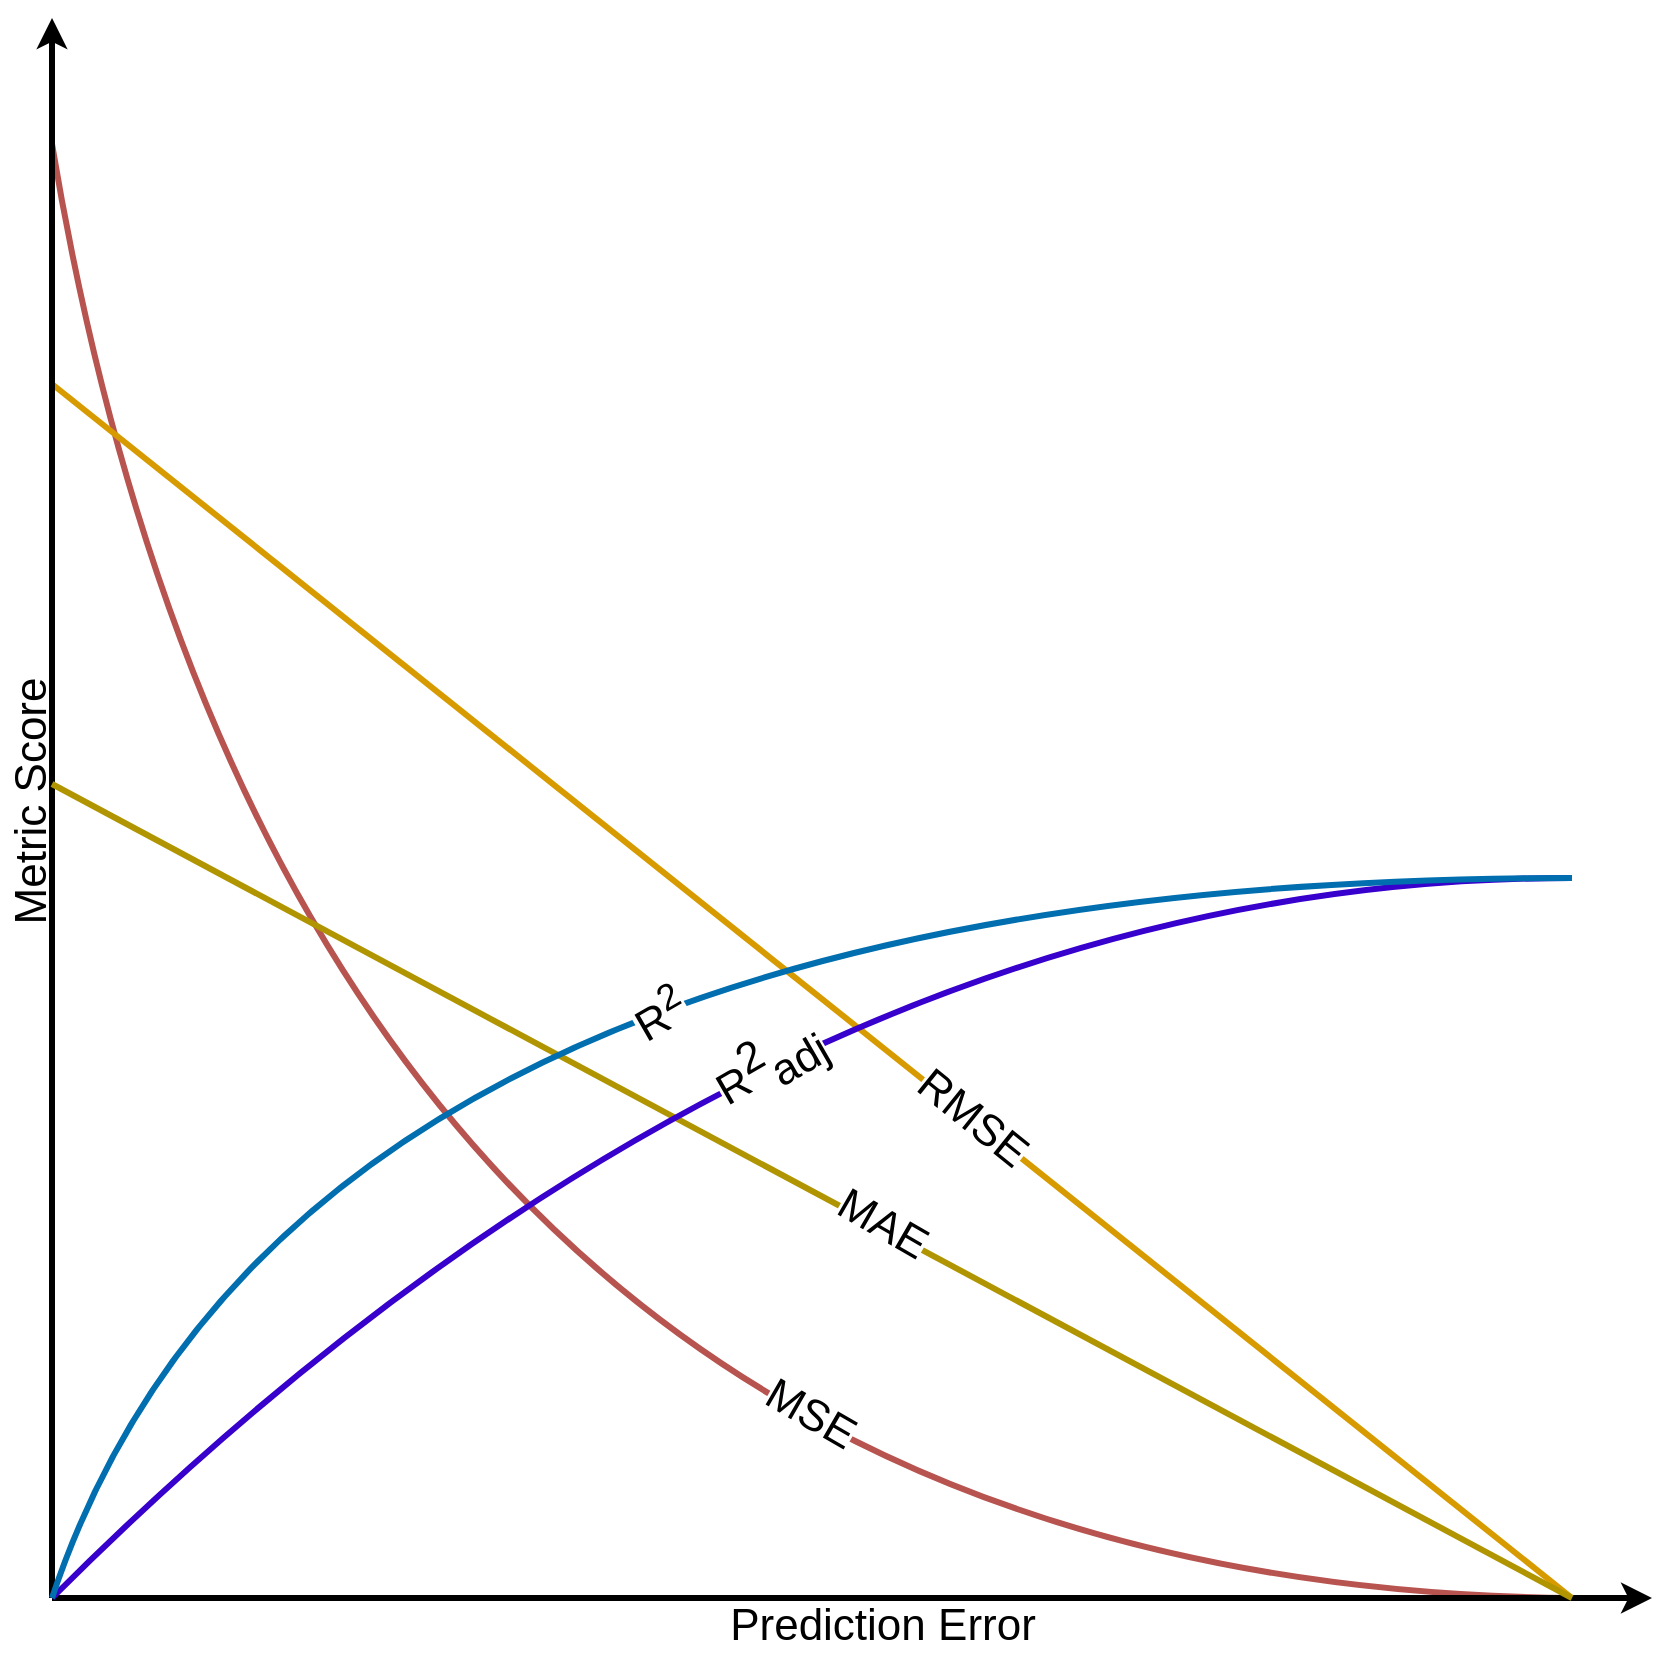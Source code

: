 <mxfile version="17.5.0" type="github" pages="5">
  <diagram id="z2N9gN3WGw-sZ6-IOZhw" name="Page-3">
    <mxGraphModel dx="2014" dy="1108" grid="1" gridSize="10" guides="1" tooltips="1" connect="1" arrows="1" fold="1" page="1" pageScale="1" pageWidth="1169" pageHeight="827" math="0" shadow="0">
      <root>
        <mxCell id="0" />
        <mxCell id="1" parent="0" />
        <mxCell id="qQsORBKU5OGHlZi1yBiE-4" value="" style="endArrow=none;html=1;curved=1;fillColor=#f8cecc;strokeColor=#b85450;strokeWidth=3;" parent="1" edge="1">
          <mxGeometry width="50" height="50" relative="1" as="geometry">
            <mxPoint x="41" y="71" as="sourcePoint" />
            <mxPoint x="801" y="798" as="targetPoint" />
            <Array as="points">
              <mxPoint x="161" y="791" />
            </Array>
          </mxGeometry>
        </mxCell>
        <mxCell id="qQsORBKU5OGHlZi1yBiE-3" value="Metric Score" style="text;html=1;align=center;verticalAlign=middle;resizable=0;points=[];autosize=1;strokeColor=none;fillColor=none;rotation=-90;fontSize=22;" parent="1" vertex="1">
          <mxGeometry x="-39" y="385" width="140" height="30" as="geometry" />
        </mxCell>
        <mxCell id="qQsORBKU5OGHlZi1yBiE-6" value="" style="endArrow=none;html=1;curved=1;fillColor=#ffcd28;strokeColor=#d79b00;gradientColor=#ffa500;strokeWidth=3;" parent="1" edge="1">
          <mxGeometry width="50" height="50" relative="1" as="geometry">
            <mxPoint x="41" y="191" as="sourcePoint" />
            <mxPoint x="801" y="798" as="targetPoint" />
          </mxGeometry>
        </mxCell>
        <mxCell id="qQsORBKU5OGHlZi1yBiE-8" value="MSE" style="text;html=1;align=center;verticalAlign=middle;resizable=0;points=[];autosize=1;strokeColor=none;fillColor=none;rotation=30;labelBackgroundColor=default;fontSize=22;" parent="1" vertex="1">
          <mxGeometry x="390" y="691" width="60" height="30" as="geometry" />
        </mxCell>
        <mxCell id="qQsORBKU5OGHlZi1yBiE-12" value="Prediction Error" style="text;html=1;align=center;verticalAlign=middle;resizable=0;points=[];autosize=1;strokeColor=none;fillColor=none;rotation=0;fontSize=22;" parent="1" vertex="1">
          <mxGeometry x="371" y="797" width="170" height="30" as="geometry" />
        </mxCell>
        <mxCell id="qQsORBKU5OGHlZi1yBiE-2" value="" style="endArrow=classic;html=1;rounded=0;endFill=1;strokeWidth=3;" parent="1" edge="1">
          <mxGeometry width="50" height="50" relative="1" as="geometry">
            <mxPoint x="41" y="798" as="sourcePoint" />
            <mxPoint x="841" y="798" as="targetPoint" />
          </mxGeometry>
        </mxCell>
        <mxCell id="qQsORBKU5OGHlZi1yBiE-1" value="" style="endArrow=classic;html=1;rounded=0;endFill=1;strokeWidth=3;" parent="1" edge="1">
          <mxGeometry width="50" height="50" relative="1" as="geometry">
            <mxPoint x="41" y="798" as="sourcePoint" />
            <mxPoint x="41" y="8" as="targetPoint" />
          </mxGeometry>
        </mxCell>
        <mxCell id="Vvd2NUFjgj2vbaYmQxqW-1" value="" style="endArrow=none;html=1;curved=1;fillColor=#e3c800;strokeColor=#B09500;strokeWidth=3;" parent="1" edge="1">
          <mxGeometry width="50" height="50" relative="1" as="geometry">
            <mxPoint x="41" y="391" as="sourcePoint" />
            <mxPoint x="801" y="798" as="targetPoint" />
          </mxGeometry>
        </mxCell>
        <mxCell id="qQsORBKU5OGHlZi1yBiE-7" value="MAE" style="text;html=1;align=center;verticalAlign=middle;resizable=0;points=[];autosize=1;strokeColor=none;fillColor=none;rotation=30;labelBackgroundColor=default;fontSize=22;" parent="1" vertex="1">
          <mxGeometry x="426" y="596" width="60" height="30" as="geometry" />
        </mxCell>
        <mxCell id="Vvd2NUFjgj2vbaYmQxqW-6" value="RMSE" style="text;html=1;align=center;verticalAlign=middle;resizable=0;points=[];autosize=1;strokeColor=none;fillColor=none;rotation=38.9;labelBackgroundColor=default;fontSize=22;" parent="1" vertex="1">
          <mxGeometry x="461" y="543" width="80" height="30" as="geometry" />
        </mxCell>
        <mxCell id="Vvd2NUFjgj2vbaYmQxqW-11" value="" style="endArrow=none;html=1;fontSize=22;curved=1;fillColor=#6a00ff;strokeColor=#3700CC;endFill=0;strokeWidth=3;" parent="1" edge="1">
          <mxGeometry relative="1" as="geometry">
            <mxPoint x="41" y="798" as="sourcePoint" />
            <mxPoint x="801" y="438" as="targetPoint" />
            <Array as="points">
              <mxPoint x="401" y="438" />
            </Array>
          </mxGeometry>
        </mxCell>
        <mxCell id="Vvd2NUFjgj2vbaYmQxqW-12" value="R&lt;sup style=&quot;font-size: 22px&quot;&gt;2&lt;/sup&gt;&lt;sub style=&quot;font-size: 22px&quot;&gt;adj&lt;/sub&gt;" style="edgeLabel;resizable=0;html=1;align=center;verticalAlign=middle;labelBackgroundColor=default;labelBorderColor=none;fontSize=22;fillColor=default;rotation=-30;fontColor=default;" parent="Vvd2NUFjgj2vbaYmQxqW-11" connectable="0" vertex="1">
          <mxGeometry relative="1" as="geometry">
            <mxPoint x="36" y="54" as="offset" />
          </mxGeometry>
        </mxCell>
        <mxCell id="Vvd2NUFjgj2vbaYmQxqW-13" value="" style="endArrow=none;html=1;fontSize=22;curved=1;fillColor=#1ba1e2;strokeColor=#006EAF;endFill=0;strokeWidth=3;" parent="1" edge="1">
          <mxGeometry relative="1" as="geometry">
            <mxPoint x="41" y="798" as="sourcePoint" />
            <mxPoint x="801" y="438" as="targetPoint" />
            <Array as="points">
              <mxPoint x="161" y="438" />
            </Array>
          </mxGeometry>
        </mxCell>
        <mxCell id="Vvd2NUFjgj2vbaYmQxqW-14" value="R&lt;sup&gt;2&lt;/sup&gt;" style="edgeLabel;resizable=0;html=1;align=center;verticalAlign=middle;labelBackgroundColor=default;labelBorderColor=none;fontSize=22;fillColor=default;rotation=-30;fontColor=default;" parent="Vvd2NUFjgj2vbaYmQxqW-13" connectable="0" vertex="1">
          <mxGeometry relative="1" as="geometry">
            <mxPoint x="53" y="67" as="offset" />
          </mxGeometry>
        </mxCell>
      </root>
    </mxGraphModel>
  </diagram>
  <diagram id="OWfFTOrRbnpwgqYN-iP6" name="Page-4">
    <mxGraphModel dx="1389" dy="764" grid="1" gridSize="10" guides="1" tooltips="1" connect="1" arrows="1" fold="1" page="1" pageScale="1" pageWidth="1169" pageHeight="827" math="0" shadow="0">
      <root>
        <mxCell id="0" />
        <mxCell id="1" parent="0" />
        <mxCell id="aOyfbPovYlU6fVNI1N1u-1" value="" style="endArrow=none;html=1;curved=1;fillColor=#f8cecc;strokeColor=#b85450;strokeWidth=3;" edge="1" parent="1">
          <mxGeometry width="50" height="50" relative="1" as="geometry">
            <mxPoint x="801" y="71" as="sourcePoint" />
            <mxPoint x="41" y="798" as="targetPoint" />
            <Array as="points">
              <mxPoint x="681" y="791" />
            </Array>
          </mxGeometry>
        </mxCell>
        <mxCell id="aOyfbPovYlU6fVNI1N1u-2" value="Prediction Error" style="text;html=1;align=center;verticalAlign=middle;resizable=0;points=[];autosize=1;strokeColor=none;fillColor=none;rotation=-90;fontSize=22;" vertex="1" parent="1">
          <mxGeometry x="-54" y="385" width="170" height="30" as="geometry" />
        </mxCell>
        <mxCell id="aOyfbPovYlU6fVNI1N1u-3" value="" style="endArrow=none;html=1;curved=1;fillColor=#ffcd28;strokeColor=#d79b00;gradientColor=#ffa500;strokeWidth=3;startArrow=none;" edge="1" parent="1" source="aOyfbPovYlU6fVNI1N1u-10">
          <mxGeometry width="50" height="50" relative="1" as="geometry">
            <mxPoint x="801" y="191" as="sourcePoint" />
            <mxPoint x="41" y="798" as="targetPoint" />
          </mxGeometry>
        </mxCell>
        <mxCell id="aOyfbPovYlU6fVNI1N1u-4" value="MSE" style="text;html=1;align=center;verticalAlign=middle;resizable=0;points=[];autosize=1;strokeColor=none;fillColor=none;rotation=-20;labelBackgroundColor=default;fontSize=22;" vertex="1" parent="1">
          <mxGeometry x="269" y="744" width="60" height="30" as="geometry" />
        </mxCell>
        <mxCell id="aOyfbPovYlU6fVNI1N1u-5" value="Metric Score" style="text;html=1;align=center;verticalAlign=middle;resizable=0;points=[];autosize=1;strokeColor=none;fillColor=none;rotation=0;fontSize=22;" vertex="1" parent="1">
          <mxGeometry x="386" y="797" width="140" height="30" as="geometry" />
        </mxCell>
        <mxCell id="aOyfbPovYlU6fVNI1N1u-8" value="" style="endArrow=none;html=1;curved=1;fillColor=#e3c800;strokeColor=#B09500;strokeWidth=3;startArrow=none;" edge="1" parent="1" source="aOyfbPovYlU6fVNI1N1u-9">
          <mxGeometry width="50" height="50" relative="1" as="geometry">
            <mxPoint x="801" y="391" as="sourcePoint" />
            <mxPoint x="41" y="798" as="targetPoint" />
          </mxGeometry>
        </mxCell>
        <mxCell id="aOyfbPovYlU6fVNI1N1u-11" value="" style="endArrow=none;html=1;fontSize=22;curved=1;fillColor=#6a00ff;strokeColor=#3700CC;endFill=0;strokeWidth=3;" edge="1" parent="1">
          <mxGeometry relative="1" as="geometry">
            <mxPoint x="41" y="480" as="sourcePoint" />
            <mxPoint x="801" y="798" as="targetPoint" />
            <Array as="points">
              <mxPoint x="460" y="660" />
            </Array>
          </mxGeometry>
        </mxCell>
        <mxCell id="aOyfbPovYlU6fVNI1N1u-12" value="R&lt;sup style=&quot;font-size: 22px&quot;&gt;2&lt;/sup&gt;&lt;sub style=&quot;font-size: 22px&quot;&gt;adj&lt;/sub&gt;" style="edgeLabel;resizable=0;html=1;align=center;verticalAlign=middle;labelBackgroundColor=default;labelBorderColor=none;fontSize=22;fillColor=default;rotation=20;fontColor=default;" connectable="0" vertex="1" parent="aOyfbPovYlU6fVNI1N1u-11">
          <mxGeometry relative="1" as="geometry">
            <mxPoint x="-240" y="-103" as="offset" />
          </mxGeometry>
        </mxCell>
        <mxCell id="aOyfbPovYlU6fVNI1N1u-13" value="" style="endArrow=none;html=1;fontSize=22;curved=1;fillColor=#1ba1e2;strokeColor=#006EAF;endFill=0;strokeWidth=3;" edge="1" parent="1">
          <mxGeometry relative="1" as="geometry">
            <mxPoint x="40" y="520" as="sourcePoint" />
            <mxPoint x="801" y="798" as="targetPoint" />
            <Array as="points" />
          </mxGeometry>
        </mxCell>
        <mxCell id="aOyfbPovYlU6fVNI1N1u-14" value="R&lt;sup&gt;2&lt;/sup&gt;" style="edgeLabel;resizable=0;html=1;align=center;verticalAlign=middle;labelBackgroundColor=default;labelBorderColor=none;fontSize=22;fillColor=default;rotation=25;fontColor=default;" connectable="0" vertex="1" parent="aOyfbPovYlU6fVNI1N1u-13">
          <mxGeometry relative="1" as="geometry">
            <mxPoint x="-191" y="-69" as="offset" />
          </mxGeometry>
        </mxCell>
        <mxCell id="aOyfbPovYlU6fVNI1N1u-10" value="RMSE" style="text;html=1;align=center;verticalAlign=middle;resizable=0;points=[];autosize=1;strokeColor=none;fillColor=none;rotation=-35;labelBackgroundColor=default;fontSize=22;" vertex="1" parent="1">
          <mxGeometry x="170" y="660" width="80" height="30" as="geometry" />
        </mxCell>
        <mxCell id="aOyfbPovYlU6fVNI1N1u-15" value="" style="endArrow=none;html=1;curved=1;fillColor=#ffcd28;strokeColor=#d79b00;gradientColor=#ffa500;strokeWidth=3;" edge="1" parent="1" target="aOyfbPovYlU6fVNI1N1u-10">
          <mxGeometry width="50" height="50" relative="1" as="geometry">
            <mxPoint x="801" y="191" as="sourcePoint" />
            <mxPoint x="41" y="798" as="targetPoint" />
          </mxGeometry>
        </mxCell>
        <mxCell id="aOyfbPovYlU6fVNI1N1u-6" value="" style="endArrow=classic;html=1;rounded=0;endFill=1;strokeWidth=3;" edge="1" parent="1">
          <mxGeometry width="50" height="50" relative="1" as="geometry">
            <mxPoint x="41" y="798" as="sourcePoint" />
            <mxPoint x="841" y="798" as="targetPoint" />
          </mxGeometry>
        </mxCell>
        <mxCell id="aOyfbPovYlU6fVNI1N1u-7" value="" style="endArrow=classic;html=1;rounded=0;endFill=1;strokeWidth=3;" edge="1" parent="1">
          <mxGeometry width="50" height="50" relative="1" as="geometry">
            <mxPoint x="41" y="798" as="sourcePoint" />
            <mxPoint x="41" y="8" as="targetPoint" />
          </mxGeometry>
        </mxCell>
        <mxCell id="aOyfbPovYlU6fVNI1N1u-9" value="MAE" style="text;html=1;align=center;verticalAlign=middle;resizable=0;points=[];autosize=1;strokeColor=none;fillColor=none;rotation=-30;labelBackgroundColor=default;fontSize=22;" vertex="1" parent="1">
          <mxGeometry x="240" y="670" width="60" height="30" as="geometry" />
        </mxCell>
        <mxCell id="T3GCnMvUslwHAvvKJxYc-1" value="" style="endArrow=none;html=1;curved=1;fillColor=#e3c800;strokeColor=#B09500;strokeWidth=3;" edge="1" parent="1" target="aOyfbPovYlU6fVNI1N1u-9">
          <mxGeometry width="50" height="50" relative="1" as="geometry">
            <mxPoint x="801" y="391" as="sourcePoint" />
            <mxPoint x="41" y="798" as="targetPoint" />
          </mxGeometry>
        </mxCell>
      </root>
    </mxGraphModel>
  </diagram>
  <diagram id="WGv6d9xGNKfgf9juNZvE" name="Page-5">
    <mxGraphModel dx="1389" dy="764" grid="1" gridSize="10" guides="1" tooltips="1" connect="1" arrows="1" fold="1" page="1" pageScale="1" pageWidth="1169" pageHeight="827" math="0" shadow="0">
      <root>
        <mxCell id="0" />
        <mxCell id="1" parent="0" />
        <mxCell id="LQw-Ywuw72GgxHuBmdCQ-1" value="" style="endArrow=none;html=1;curved=1;fillColor=#f8cecc;strokeColor=#b85450;strokeWidth=3;" edge="1" parent="1">
          <mxGeometry width="50" height="50" relative="1" as="geometry">
            <mxPoint x="800.0" y="71" as="sourcePoint" />
            <mxPoint x="40" y="798" as="targetPoint" />
            <Array as="points">
              <mxPoint x="680" y="791" />
            </Array>
          </mxGeometry>
        </mxCell>
        <mxCell id="LQw-Ywuw72GgxHuBmdCQ-3" value="" style="endArrow=none;html=1;curved=1;fillColor=#ffcd28;strokeColor=#d79b00;gradientColor=#ffa500;strokeWidth=3;" edge="1" parent="1">
          <mxGeometry width="50" height="50" relative="1" as="geometry">
            <mxPoint x="800.0" y="191" as="sourcePoint" />
            <mxPoint x="40" y="798" as="targetPoint" />
          </mxGeometry>
        </mxCell>
        <mxCell id="LQw-Ywuw72GgxHuBmdCQ-4" value="MSE" style="text;html=1;align=center;verticalAlign=middle;resizable=0;points=[];autosize=1;strokeColor=none;fillColor=none;rotation=-40;labelBackgroundColor=default;fontSize=22;" vertex="1" parent="1">
          <mxGeometry x="526" y="590" width="60" height="30" as="geometry" />
        </mxCell>
        <mxCell id="LQw-Ywuw72GgxHuBmdCQ-6" value="" style="endArrow=classic;html=1;rounded=0;endFill=1;strokeWidth=3;" edge="1" parent="1">
          <mxGeometry width="50" height="50" relative="1" as="geometry">
            <mxPoint x="40.0" y="798" as="sourcePoint" />
            <mxPoint x="840" y="798" as="targetPoint" />
          </mxGeometry>
        </mxCell>
        <mxCell id="LQw-Ywuw72GgxHuBmdCQ-7" value="" style="endArrow=classic;html=1;rounded=0;endFill=1;strokeWidth=3;" edge="1" parent="1">
          <mxGeometry width="50" height="50" relative="1" as="geometry">
            <mxPoint x="40.0" y="798" as="sourcePoint" />
            <mxPoint x="40.0" y="8.0" as="targetPoint" />
          </mxGeometry>
        </mxCell>
        <mxCell id="LQw-Ywuw72GgxHuBmdCQ-8" value="" style="endArrow=none;html=1;curved=1;fillColor=#e3c800;strokeColor=#B09500;strokeWidth=3;" edge="1" parent="1">
          <mxGeometry width="50" height="50" relative="1" as="geometry">
            <mxPoint x="800.0" y="391" as="sourcePoint" />
            <mxPoint x="40" y="798" as="targetPoint" />
          </mxGeometry>
        </mxCell>
        <mxCell id="LQw-Ywuw72GgxHuBmdCQ-9" value="MAE" style="text;html=1;align=center;verticalAlign=middle;resizable=0;points=[];autosize=1;strokeColor=none;fillColor=none;rotation=-30;labelBackgroundColor=default;fontSize=22;" vertex="1" parent="1">
          <mxGeometry x="491" y="523" width="60" height="30" as="geometry" />
        </mxCell>
        <mxCell id="LQw-Ywuw72GgxHuBmdCQ-10" value="RMSE" style="text;html=1;align=center;verticalAlign=middle;resizable=0;points=[];autosize=1;strokeColor=none;fillColor=none;rotation=-37.4;labelBackgroundColor=default;fontSize=22;" vertex="1" parent="1">
          <mxGeometry x="440" y="430" width="80" height="30" as="geometry" />
        </mxCell>
        <mxCell id="LQw-Ywuw72GgxHuBmdCQ-11" value="" style="endArrow=none;html=1;fontSize=22;curved=1;fillColor=#6a00ff;strokeColor=#3700CC;endFill=0;strokeWidth=3;" edge="1" parent="1">
          <mxGeometry relative="1" as="geometry">
            <mxPoint x="680" y="798" as="sourcePoint" />
            <mxPoint x="40" y="438" as="targetPoint" />
            <Array as="points" />
          </mxGeometry>
        </mxCell>
        <mxCell id="LQw-Ywuw72GgxHuBmdCQ-12" value="R&lt;sup style=&quot;font-size: 22px&quot;&gt;2&lt;/sup&gt;&lt;sub style=&quot;font-size: 22px&quot;&gt;adj&lt;/sub&gt;" style="edgeLabel;resizable=0;html=1;align=center;verticalAlign=middle;labelBackgroundColor=default;labelBorderColor=none;fontSize=22;fillColor=default;rotation=31.1;fontColor=default;" connectable="0" vertex="1" parent="LQw-Ywuw72GgxHuBmdCQ-11">
          <mxGeometry relative="1" as="geometry">
            <mxPoint x="43" y="27" as="offset" />
          </mxGeometry>
        </mxCell>
        <mxCell id="LQw-Ywuw72GgxHuBmdCQ-13" value="" style="endArrow=none;html=1;fontSize=22;curved=1;fillColor=#1ba1e2;strokeColor=#006EAF;endFill=0;strokeWidth=3;" edge="1" parent="1">
          <mxGeometry relative="1" as="geometry">
            <mxPoint x="680" y="798" as="sourcePoint" />
            <mxPoint x="40" y="400" as="targetPoint" />
            <Array as="points" />
          </mxGeometry>
        </mxCell>
        <mxCell id="LQw-Ywuw72GgxHuBmdCQ-14" value="R&lt;sup&gt;2&lt;/sup&gt;" style="edgeLabel;resizable=0;html=1;align=center;verticalAlign=middle;labelBackgroundColor=default;labelBorderColor=none;fontSize=22;fillColor=default;rotation=30;fontColor=default;" connectable="0" vertex="1" parent="LQw-Ywuw72GgxHuBmdCQ-13">
          <mxGeometry relative="1" as="geometry">
            <mxPoint x="75" y="40" as="offset" />
          </mxGeometry>
        </mxCell>
        <mxCell id="Exalq45iHhaeF_0afFF--1" value="Prediction Error" style="text;html=1;align=center;verticalAlign=middle;resizable=0;points=[];autosize=1;strokeColor=none;fillColor=none;rotation=-90;fontSize=22;" vertex="1" parent="1">
          <mxGeometry x="-54" y="385" width="170" height="30" as="geometry" />
        </mxCell>
        <mxCell id="Exalq45iHhaeF_0afFF--2" value="Metric Score" style="text;html=1;align=center;verticalAlign=middle;resizable=0;points=[];autosize=1;strokeColor=none;fillColor=none;rotation=0;fontSize=22;" vertex="1" parent="1">
          <mxGeometry x="386" y="797" width="140" height="30" as="geometry" />
        </mxCell>
      </root>
    </mxGraphModel>
  </diagram>
  <diagram id="GFK-TjZ_YrJ9KXziaN8K" name="Page-2">
    <mxGraphModel dx="2014" dy="1108" grid="1" gridSize="10" guides="1" tooltips="1" connect="1" arrows="1" fold="1" page="1" pageScale="1" pageWidth="1169" pageHeight="827" math="0" shadow="0">
      <root>
        <mxCell id="0" />
        <mxCell id="1" parent="0" />
        <mxCell id="8KDAwojU5y0qEi3Plxlm-1" value="" style="endArrow=none;html=1;curved=1;fillColor=#f8cecc;strokeColor=#b85450;" parent="1" edge="1">
          <mxGeometry width="50" height="50" relative="1" as="geometry">
            <mxPoint x="400" y="80" as="sourcePoint" />
            <mxPoint x="720" y="400" as="targetPoint" />
            <Array as="points">
              <mxPoint x="518.33" y="400" />
            </Array>
          </mxGeometry>
        </mxCell>
        <mxCell id="8KDAwojU5y0qEi3Plxlm-2" value="Metric Scores" style="text;html=1;align=center;verticalAlign=middle;resizable=0;points=[];autosize=1;strokeColor=none;fillColor=none;rotation=-90;" parent="1" vertex="1">
          <mxGeometry x="20" y="200" width="90" height="20" as="geometry" />
        </mxCell>
        <mxCell id="8KDAwojU5y0qEi3Plxlm-3" value="" style="endArrow=none;html=1;curved=1;fillColor=#ffcd28;strokeColor=#d79b00;gradientColor=#ffa500;" parent="1" edge="1">
          <mxGeometry width="50" height="50" relative="1" as="geometry">
            <mxPoint x="400" y="80" as="sourcePoint" />
            <mxPoint x="720" y="400" as="targetPoint" />
          </mxGeometry>
        </mxCell>
        <mxCell id="8KDAwojU5y0qEi3Plxlm-5" value="MAE" style="text;html=1;align=center;verticalAlign=middle;resizable=0;points=[];autosize=1;strokeColor=none;fillColor=none;rotation=45;labelBackgroundColor=default;" parent="1" vertex="1">
          <mxGeometry x="568.33" y="258" width="40" height="20" as="geometry" />
        </mxCell>
        <mxCell id="8KDAwojU5y0qEi3Plxlm-6" value="MSE" style="text;html=1;align=center;verticalAlign=middle;resizable=0;points=[];autosize=1;strokeColor=none;fillColor=none;rotation=46.1;labelBackgroundColor=default;" parent="1" vertex="1">
          <mxGeometry x="510.33" y="302" width="40" height="20" as="geometry" />
        </mxCell>
        <mxCell id="8KDAwojU5y0qEi3Plxlm-10" value="Error" style="text;html=1;align=center;verticalAlign=middle;resizable=0;points=[];autosize=1;strokeColor=none;fillColor=none;rotation=0;" parent="1" vertex="1">
          <mxGeometry x="380" y="414" width="40" height="20" as="geometry" />
        </mxCell>
        <mxCell id="8KDAwojU5y0qEi3Plxlm-11" value="" style="endArrow=classic;html=1;rounded=0;endFill=1;startArrow=classic;startFill=1;" parent="1" edge="1">
          <mxGeometry width="50" height="50" relative="1" as="geometry">
            <mxPoint x="40" y="400" as="sourcePoint" />
            <mxPoint x="758.33" y="400" as="targetPoint" />
          </mxGeometry>
        </mxCell>
        <mxCell id="8KDAwojU5y0qEi3Plxlm-12" value="" style="endArrow=classic;html=1;rounded=0;endFill=1;" parent="1" edge="1">
          <mxGeometry width="50" height="50" relative="1" as="geometry">
            <mxPoint x="400" y="400" as="sourcePoint" />
            <mxPoint x="400" y="40" as="targetPoint" />
          </mxGeometry>
        </mxCell>
        <mxCell id="8KDAwojU5y0qEi3Plxlm-14" value="" style="endArrow=none;html=1;curved=1;fillColor=#ffcd28;strokeColor=#d79b00;gradientColor=#ffa500;" parent="1" edge="1">
          <mxGeometry width="50" height="50" relative="1" as="geometry">
            <mxPoint x="400" y="80" as="sourcePoint" />
            <mxPoint x="80" y="400" as="targetPoint" />
          </mxGeometry>
        </mxCell>
        <mxCell id="8KDAwojU5y0qEi3Plxlm-15" value="" style="endArrow=none;html=1;curved=1;fillColor=#f8cecc;strokeColor=#b85450;" parent="1" edge="1">
          <mxGeometry width="50" height="50" relative="1" as="geometry">
            <mxPoint x="80" y="80" as="sourcePoint" />
            <mxPoint x="400" y="400" as="targetPoint" />
            <Array as="points">
              <mxPoint x="80" y="400" />
            </Array>
          </mxGeometry>
        </mxCell>
      </root>
    </mxGraphModel>
  </diagram>
  <diagram id="Q4O4PzeafwXwxpIK8WhL" name="Linear Fit">
    <mxGraphModel dx="2014" dy="1108" grid="1" gridSize="10" guides="1" tooltips="1" connect="1" arrows="1" fold="1" page="1" pageScale="1" pageWidth="1169" pageHeight="827" math="0" shadow="0">
      <root>
        <mxCell id="0" />
        <mxCell id="1" parent="0" />
        <mxCell id="7To3KL5brQTezR58rsXp-1" value="Dependent Variable" style="text;html=1;align=center;verticalAlign=middle;resizable=0;points=[];autosize=1;strokeColor=none;fillColor=none;rotation=-90;fontSize=22;" parent="1" vertex="1">
          <mxGeometry x="-85" y="384" width="210" height="30" as="geometry" />
        </mxCell>
        <mxCell id="7To3KL5brQTezR58rsXp-2" value="Independent Variable" style="text;html=1;align=center;verticalAlign=middle;resizable=0;points=[];autosize=1;strokeColor=none;fillColor=none;rotation=0;fontSize=22;" parent="1" vertex="1">
          <mxGeometry x="335" y="797" width="220" height="30" as="geometry" />
        </mxCell>
        <mxCell id="7To3KL5brQTezR58rsXp-3" value="" style="endArrow=classic;html=1;rounded=0;endFill=1;strokeWidth=3;" parent="1" edge="1">
          <mxGeometry width="50" height="50" relative="1" as="geometry">
            <mxPoint x="30" y="798" as="sourcePoint" />
            <mxPoint x="830" y="798" as="targetPoint" />
          </mxGeometry>
        </mxCell>
        <mxCell id="7To3KL5brQTezR58rsXp-4" value="" style="endArrow=classic;html=1;rounded=0;endFill=1;strokeWidth=3;" parent="1" edge="1">
          <mxGeometry width="50" height="50" relative="1" as="geometry">
            <mxPoint x="30" y="798" as="sourcePoint" />
            <mxPoint x="30" y="8" as="targetPoint" />
          </mxGeometry>
        </mxCell>
        <mxCell id="7To3KL5brQTezR58rsXp-6" value="" style="endArrow=none;html=1;fontSize=22;fontColor=default;strokeWidth=3;curved=1;fillColor=#60a917;strokeColor=#2D7600;" parent="1" edge="1">
          <mxGeometry width="50" height="50" relative="1" as="geometry">
            <mxPoint x="80" y="680" as="sourcePoint" />
            <mxPoint x="800" y="120" as="targetPoint" />
            <Array as="points">
              <mxPoint x="760" y="150" />
            </Array>
          </mxGeometry>
        </mxCell>
        <mxCell id="7To3KL5brQTezR58rsXp-7" value="" style="ellipse;whiteSpace=wrap;html=1;aspect=fixed;labelBackgroundColor=default;labelBorderColor=none;fontSize=22;fontColor=#ffffff;fillColor=#e51400;strokeColor=#B20000;" parent="1" vertex="1">
          <mxGeometry x="130" y="660" width="10" height="10" as="geometry" />
        </mxCell>
        <mxCell id="7To3KL5brQTezR58rsXp-8" value="" style="ellipse;whiteSpace=wrap;html=1;aspect=fixed;labelBackgroundColor=default;labelBorderColor=none;fontSize=22;fontColor=#ffffff;fillColor=#e51400;strokeColor=#B20000;" parent="1" vertex="1">
          <mxGeometry x="200" y="630" width="10" height="10" as="geometry" />
        </mxCell>
        <mxCell id="7To3KL5brQTezR58rsXp-9" value="" style="ellipse;whiteSpace=wrap;html=1;aspect=fixed;labelBackgroundColor=default;labelBorderColor=none;fontSize=22;fontColor=#ffffff;fillColor=#e51400;strokeColor=#B20000;" parent="1" vertex="1">
          <mxGeometry x="130" y="610" width="10" height="10" as="geometry" />
        </mxCell>
        <mxCell id="7To3KL5brQTezR58rsXp-10" value="" style="ellipse;whiteSpace=wrap;html=1;aspect=fixed;labelBackgroundColor=default;labelBorderColor=none;fontSize=22;fontColor=#ffffff;fillColor=#e51400;strokeColor=#B20000;" parent="1" vertex="1">
          <mxGeometry x="160" y="490" width="10" height="10" as="geometry" />
        </mxCell>
        <mxCell id="7To3KL5brQTezR58rsXp-11" value="" style="ellipse;whiteSpace=wrap;html=1;aspect=fixed;labelBackgroundColor=default;labelBorderColor=none;fontSize=22;fontColor=#ffffff;fillColor=#e51400;strokeColor=#B20000;" parent="1" vertex="1">
          <mxGeometry x="170" y="620" width="10" height="10" as="geometry" />
        </mxCell>
        <mxCell id="7To3KL5brQTezR58rsXp-12" value="" style="ellipse;whiteSpace=wrap;html=1;aspect=fixed;labelBackgroundColor=default;labelBorderColor=none;fontSize=22;fontColor=#ffffff;fillColor=#e51400;strokeColor=#B20000;" parent="1" vertex="1">
          <mxGeometry x="240" y="510" width="10" height="10" as="geometry" />
        </mxCell>
        <mxCell id="7To3KL5brQTezR58rsXp-13" value="" style="ellipse;whiteSpace=wrap;html=1;aspect=fixed;labelBackgroundColor=default;labelBorderColor=none;fontSize=22;fontColor=#ffffff;fillColor=#e51400;strokeColor=#B20000;" parent="1" vertex="1">
          <mxGeometry x="320" y="550" width="10" height="10" as="geometry" />
        </mxCell>
        <mxCell id="7To3KL5brQTezR58rsXp-14" value="" style="ellipse;whiteSpace=wrap;html=1;aspect=fixed;labelBackgroundColor=default;labelBorderColor=none;fontSize=22;fontColor=#ffffff;fillColor=#e51400;strokeColor=#B20000;" parent="1" vertex="1">
          <mxGeometry x="260" y="560" width="10" height="10" as="geometry" />
        </mxCell>
        <mxCell id="7To3KL5brQTezR58rsXp-15" value="" style="ellipse;whiteSpace=wrap;html=1;aspect=fixed;labelBackgroundColor=default;labelBorderColor=none;fontSize=22;fontColor=#ffffff;fillColor=#e51400;strokeColor=#B20000;" parent="1" vertex="1">
          <mxGeometry x="490" y="510" width="10" height="10" as="geometry" />
        </mxCell>
        <mxCell id="7To3KL5brQTezR58rsXp-16" value="" style="ellipse;whiteSpace=wrap;html=1;aspect=fixed;labelBackgroundColor=default;labelBorderColor=none;fontSize=22;fontColor=#ffffff;fillColor=#e51400;strokeColor=#B20000;" parent="1" vertex="1">
          <mxGeometry x="300" y="470" width="10" height="10" as="geometry" />
        </mxCell>
        <mxCell id="7To3KL5brQTezR58rsXp-17" value="" style="ellipse;whiteSpace=wrap;html=1;aspect=fixed;labelBackgroundColor=default;labelBorderColor=none;fontSize=22;fontColor=#ffffff;fillColor=#e51400;strokeColor=#B20000;" parent="1" vertex="1">
          <mxGeometry x="520" y="330" width="10" height="10" as="geometry" />
        </mxCell>
        <mxCell id="7To3KL5brQTezR58rsXp-18" value="" style="ellipse;whiteSpace=wrap;html=1;aspect=fixed;labelBackgroundColor=default;labelBorderColor=none;fontSize=22;fontColor=#ffffff;fillColor=#e51400;strokeColor=#B20000;" parent="1" vertex="1">
          <mxGeometry x="590" y="300" width="10" height="10" as="geometry" />
        </mxCell>
        <mxCell id="7To3KL5brQTezR58rsXp-19" value="" style="ellipse;whiteSpace=wrap;html=1;aspect=fixed;labelBackgroundColor=default;labelBorderColor=none;fontSize=22;fontColor=#ffffff;fillColor=#e51400;strokeColor=#B20000;" parent="1" vertex="1">
          <mxGeometry x="540" y="280" width="10" height="10" as="geometry" />
        </mxCell>
        <mxCell id="7To3KL5brQTezR58rsXp-20" value="" style="ellipse;whiteSpace=wrap;html=1;aspect=fixed;labelBackgroundColor=default;labelBorderColor=none;fontSize=22;fontColor=#ffffff;fillColor=#e51400;strokeColor=#B20000;" parent="1" vertex="1">
          <mxGeometry x="560" y="200" width="10" height="10" as="geometry" />
        </mxCell>
        <mxCell id="7To3KL5brQTezR58rsXp-21" value="" style="ellipse;whiteSpace=wrap;html=1;aspect=fixed;labelBackgroundColor=default;labelBorderColor=none;fontSize=22;fontColor=#ffffff;fillColor=#e51400;strokeColor=#B20000;" parent="1" vertex="1">
          <mxGeometry x="550" y="310" width="10" height="10" as="geometry" />
        </mxCell>
        <mxCell id="7To3KL5brQTezR58rsXp-22" value="" style="ellipse;whiteSpace=wrap;html=1;aspect=fixed;labelBackgroundColor=default;labelBorderColor=none;fontSize=22;fontColor=#ffffff;fillColor=#e51400;strokeColor=#B20000;" parent="1" vertex="1">
          <mxGeometry x="640" y="190" width="10" height="10" as="geometry" />
        </mxCell>
        <mxCell id="7To3KL5brQTezR58rsXp-23" value="" style="ellipse;whiteSpace=wrap;html=1;aspect=fixed;labelBackgroundColor=default;labelBorderColor=none;fontSize=22;fontColor=#ffffff;fillColor=#e51400;strokeColor=#B20000;" parent="1" vertex="1">
          <mxGeometry x="740" y="180" width="10" height="10" as="geometry" />
        </mxCell>
        <mxCell id="7To3KL5brQTezR58rsXp-24" value="" style="ellipse;whiteSpace=wrap;html=1;aspect=fixed;labelBackgroundColor=default;labelBorderColor=none;fontSize=22;fontColor=#ffffff;fillColor=#e51400;strokeColor=#B20000;" parent="1" vertex="1">
          <mxGeometry x="680" y="240" width="10" height="10" as="geometry" />
        </mxCell>
        <mxCell id="7To3KL5brQTezR58rsXp-25" value="" style="ellipse;whiteSpace=wrap;html=1;aspect=fixed;labelBackgroundColor=default;labelBorderColor=none;fontSize=22;fontColor=#ffffff;fillColor=#e51400;strokeColor=#B20000;" parent="1" vertex="1">
          <mxGeometry x="820" y="220" width="10" height="10" as="geometry" />
        </mxCell>
        <mxCell id="7To3KL5brQTezR58rsXp-26" value="" style="ellipse;whiteSpace=wrap;html=1;aspect=fixed;labelBackgroundColor=default;labelBorderColor=none;fontSize=22;fontColor=#ffffff;fillColor=#e51400;strokeColor=#B20000;" parent="1" vertex="1">
          <mxGeometry x="700" y="120" width="10" height="10" as="geometry" />
        </mxCell>
        <mxCell id="7To3KL5brQTezR58rsXp-30" value="" style="ellipse;whiteSpace=wrap;html=1;aspect=fixed;labelBackgroundColor=default;labelBorderColor=none;fontSize=22;fontColor=#ffffff;fillColor=#e51400;strokeColor=#B20000;" parent="1" vertex="1">
          <mxGeometry x="210" y="560" width="10" height="10" as="geometry" />
        </mxCell>
        <mxCell id="7To3KL5brQTezR58rsXp-31" value="" style="ellipse;whiteSpace=wrap;html=1;aspect=fixed;labelBackgroundColor=default;labelBorderColor=none;fontSize=22;fontColor=#ffffff;fillColor=#e51400;strokeColor=#B20000;" parent="1" vertex="1">
          <mxGeometry x="310" y="460" width="10" height="10" as="geometry" />
        </mxCell>
        <mxCell id="7To3KL5brQTezR58rsXp-32" value="" style="ellipse;whiteSpace=wrap;html=1;aspect=fixed;labelBackgroundColor=default;labelBorderColor=none;fontSize=22;fontColor=#ffffff;fillColor=#e51400;strokeColor=#B20000;" parent="1" vertex="1">
          <mxGeometry x="370" y="374" width="10" height="10" as="geometry" />
        </mxCell>
        <mxCell id="7To3KL5brQTezR58rsXp-33" value="" style="ellipse;whiteSpace=wrap;html=1;aspect=fixed;labelBackgroundColor=default;labelBorderColor=none;fontSize=22;fontColor=#ffffff;fillColor=#e51400;strokeColor=#B20000;" parent="1" vertex="1">
          <mxGeometry x="500" y="170" width="10" height="10" as="geometry" />
        </mxCell>
        <mxCell id="7To3KL5brQTezR58rsXp-34" value="" style="ellipse;whiteSpace=wrap;html=1;aspect=fixed;labelBackgroundColor=default;labelBorderColor=none;fontSize=22;fontColor=#ffffff;fillColor=#e51400;strokeColor=#B20000;" parent="1" vertex="1">
          <mxGeometry x="430" y="270" width="10" height="10" as="geometry" />
        </mxCell>
        <mxCell id="7To3KL5brQTezR58rsXp-35" value="" style="ellipse;whiteSpace=wrap;html=1;aspect=fixed;labelBackgroundColor=default;labelBorderColor=none;fontSize=22;fontColor=#ffffff;fillColor=#e51400;strokeColor=#B20000;" parent="1" vertex="1">
          <mxGeometry x="440" y="310" width="10" height="10" as="geometry" />
        </mxCell>
        <mxCell id="7To3KL5brQTezR58rsXp-36" value="" style="ellipse;whiteSpace=wrap;html=1;aspect=fixed;labelBackgroundColor=default;labelBorderColor=none;fontSize=22;fontColor=#ffffff;fillColor=#e51400;strokeColor=#B20000;" parent="1" vertex="1">
          <mxGeometry x="450" y="200" width="10" height="10" as="geometry" />
        </mxCell>
        <mxCell id="7To3KL5brQTezR58rsXp-41" value="" style="ellipse;whiteSpace=wrap;html=1;aspect=fixed;labelBackgroundColor=default;labelBorderColor=none;fontSize=22;fontColor=#ffffff;fillColor=#e51400;strokeColor=#B20000;" parent="1" vertex="1">
          <mxGeometry x="390" y="444" width="10" height="10" as="geometry" />
        </mxCell>
        <mxCell id="7To3KL5brQTezR58rsXp-42" value="" style="ellipse;whiteSpace=wrap;html=1;aspect=fixed;labelBackgroundColor=default;labelBorderColor=none;fontSize=22;fontColor=#ffffff;fillColor=#e51400;strokeColor=#B20000;" parent="1" vertex="1">
          <mxGeometry x="510" y="404" width="10" height="10" as="geometry" />
        </mxCell>
        <mxCell id="7To3KL5brQTezR58rsXp-43" value="" style="ellipse;whiteSpace=wrap;html=1;aspect=fixed;labelBackgroundColor=default;labelBorderColor=none;fontSize=22;fontColor=#ffffff;fillColor=#e51400;strokeColor=#B20000;" parent="1" vertex="1">
          <mxGeometry x="430" y="494" width="10" height="10" as="geometry" />
        </mxCell>
        <mxCell id="7To3KL5brQTezR58rsXp-44" value="" style="ellipse;whiteSpace=wrap;html=1;aspect=fixed;labelBackgroundColor=default;labelBorderColor=none;fontSize=22;fontColor=#ffffff;fillColor=#e51400;strokeColor=#B20000;" parent="1" vertex="1">
          <mxGeometry x="570" y="474" width="10" height="10" as="geometry" />
        </mxCell>
        <mxCell id="7To3KL5brQTezR58rsXp-45" value="" style="ellipse;whiteSpace=wrap;html=1;aspect=fixed;labelBackgroundColor=default;labelBorderColor=none;fontSize=22;fontColor=#ffffff;fillColor=#e51400;strokeColor=#B20000;" parent="1" vertex="1">
          <mxGeometry x="450" y="374" width="10" height="10" as="geometry" />
        </mxCell>
        <mxCell id="7To3KL5brQTezR58rsXp-48" value="" style="ellipse;whiteSpace=wrap;html=1;aspect=fixed;labelBackgroundColor=default;labelBorderColor=none;fontSize=22;fontColor=#ffffff;fillColor=#e51400;strokeColor=#B20000;" parent="1" vertex="1">
          <mxGeometry x="800" y="330" width="10" height="10" as="geometry" />
        </mxCell>
        <mxCell id="7To3KL5brQTezR58rsXp-49" value="" style="ellipse;whiteSpace=wrap;html=1;aspect=fixed;labelBackgroundColor=default;labelBorderColor=none;fontSize=22;fontColor=#ffffff;fillColor=#e51400;strokeColor=#B20000;" parent="1" vertex="1">
          <mxGeometry x="760" y="230" width="10" height="10" as="geometry" />
        </mxCell>
        <mxCell id="7To3KL5brQTezR58rsXp-50" value="" style="ellipse;whiteSpace=wrap;html=1;aspect=fixed;labelBackgroundColor=default;labelBorderColor=none;fontSize=22;fontColor=#ffffff;fillColor=#e51400;strokeColor=#B20000;" parent="1" vertex="1">
          <mxGeometry x="770" y="260" width="10" height="10" as="geometry" />
        </mxCell>
        <mxCell id="7To3KL5brQTezR58rsXp-52" value="" style="curved=1;endArrow=classic;html=1;fontSize=22;fontColor=default;strokeWidth=3;exitX=0.5;exitY=0;exitDx=0;exitDy=0;entryX=1;entryY=0;entryDx=0;entryDy=0;fillColor=#fa6800;strokeColor=#C73500;" parent="1" source="7To3KL5brQTezR58rsXp-7" target="7To3KL5brQTezR58rsXp-26" edge="1">
          <mxGeometry width="50" height="50" relative="1" as="geometry">
            <mxPoint x="410" y="440" as="sourcePoint" />
            <mxPoint x="780" y="100" as="targetPoint" />
            <Array as="points">
              <mxPoint x="180" y="580" />
              <mxPoint x="310" y="570" />
              <mxPoint x="300" y="480" />
              <mxPoint x="390" y="450" />
              <mxPoint x="460" y="510" />
              <mxPoint x="630" y="530" />
              <mxPoint x="310" y="150" />
              <mxPoint x="820" y="280" />
              <mxPoint x="830" y="190" />
            </Array>
          </mxGeometry>
        </mxCell>
        <mxCell id="7To3KL5brQTezR58rsXp-63" value="" style="ellipse;whiteSpace=wrap;html=1;aspect=fixed;labelBackgroundColor=default;labelBorderColor=none;fontSize=22;fontColor=#ffffff;fillColor=#e51400;strokeColor=#B20000;" parent="1" vertex="1">
          <mxGeometry x="750" y="190" width="10" height="10" as="geometry" />
        </mxCell>
        <mxCell id="7To3KL5brQTezR58rsXp-64" value="" style="ellipse;whiteSpace=wrap;html=1;aspect=fixed;labelBackgroundColor=default;labelBorderColor=none;fontSize=22;fontColor=#ffffff;fillColor=#e51400;strokeColor=#B20000;" parent="1" vertex="1">
          <mxGeometry x="830" y="230" width="10" height="10" as="geometry" />
        </mxCell>
        <mxCell id="7To3KL5brQTezR58rsXp-65" value="" style="ellipse;whiteSpace=wrap;html=1;aspect=fixed;labelBackgroundColor=default;labelBorderColor=none;fontSize=22;fontColor=#ffffff;fillColor=#e51400;strokeColor=#B20000;" parent="1" vertex="1">
          <mxGeometry x="810" y="340" width="10" height="10" as="geometry" />
        </mxCell>
        <mxCell id="7To3KL5brQTezR58rsXp-66" value="" style="ellipse;whiteSpace=wrap;html=1;aspect=fixed;labelBackgroundColor=default;labelBorderColor=none;fontSize=22;fontColor=#ffffff;fillColor=#e51400;strokeColor=#B20000;" parent="1" vertex="1">
          <mxGeometry x="770" y="240" width="10" height="10" as="geometry" />
        </mxCell>
        <mxCell id="7To3KL5brQTezR58rsXp-67" value="" style="ellipse;whiteSpace=wrap;html=1;aspect=fixed;labelBackgroundColor=default;labelBorderColor=none;fontSize=22;fontColor=#ffffff;fillColor=#e51400;strokeColor=#B20000;" parent="1" vertex="1">
          <mxGeometry x="780" y="270" width="10" height="10" as="geometry" />
        </mxCell>
      </root>
    </mxGraphModel>
  </diagram>
</mxfile>
